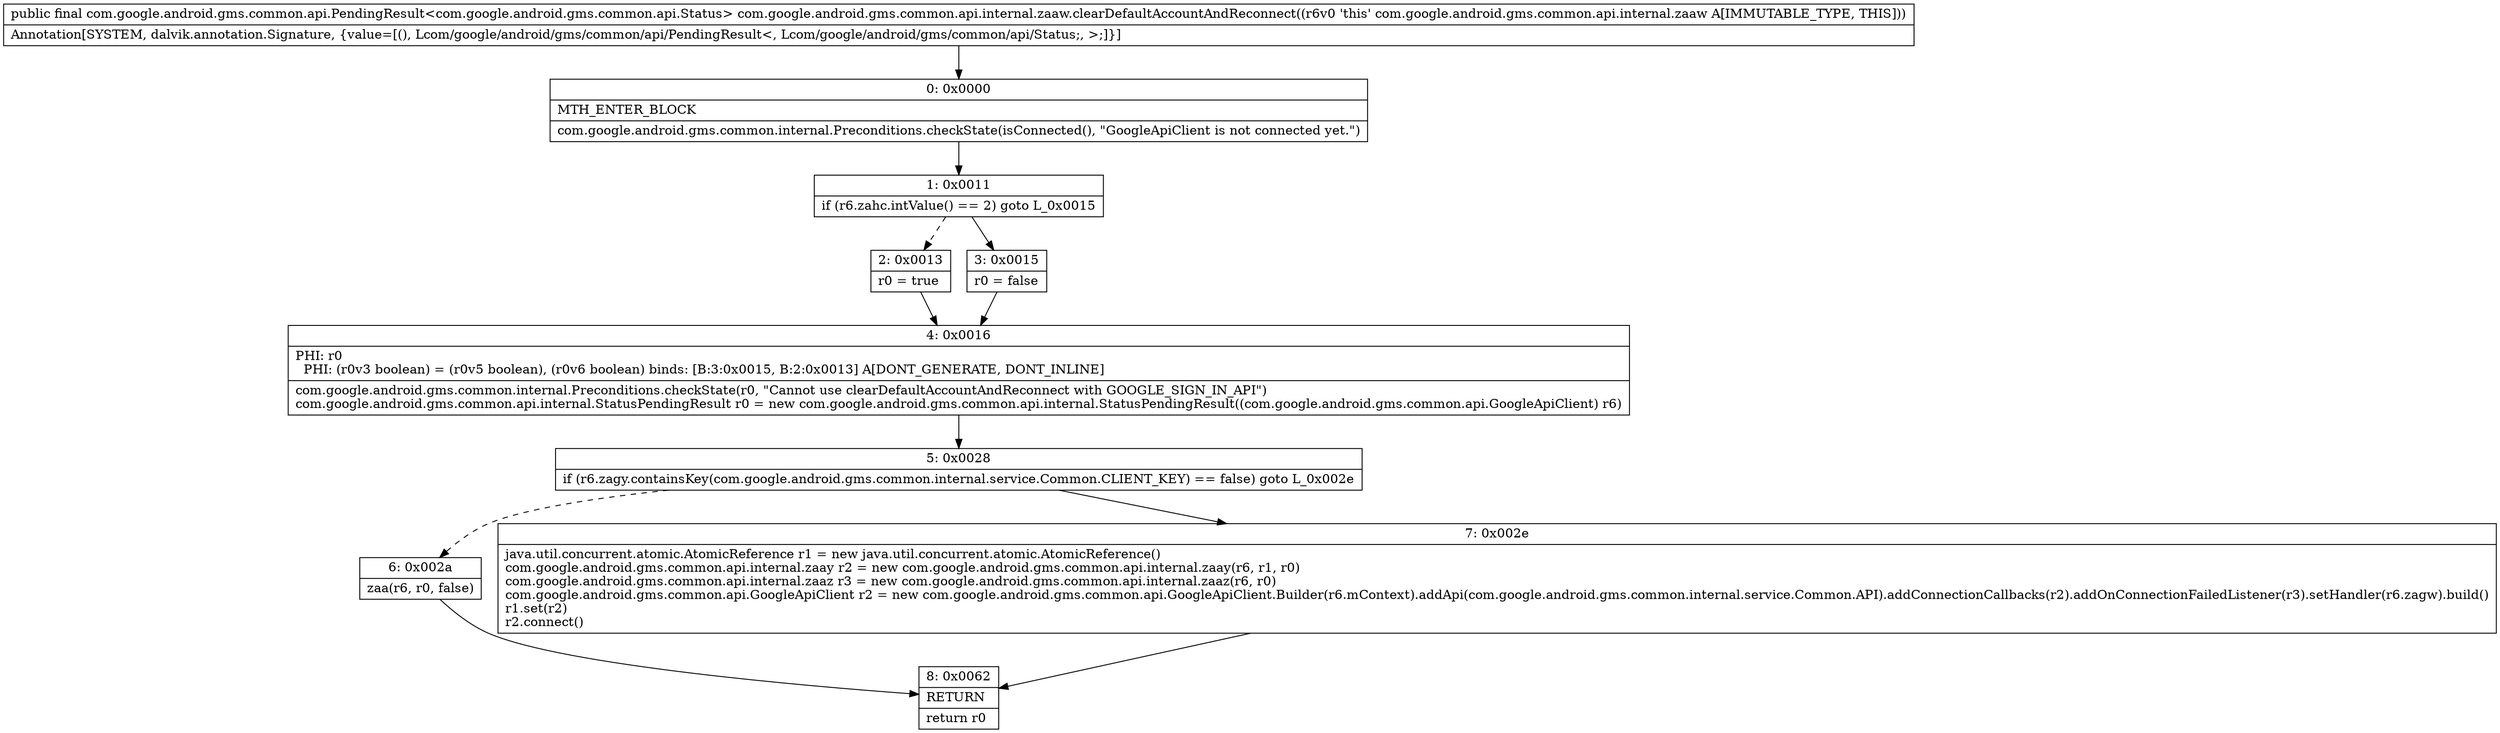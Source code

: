 digraph "CFG forcom.google.android.gms.common.api.internal.zaaw.clearDefaultAccountAndReconnect()Lcom\/google\/android\/gms\/common\/api\/PendingResult;" {
Node_0 [shape=record,label="{0\:\ 0x0000|MTH_ENTER_BLOCK\l|com.google.android.gms.common.internal.Preconditions.checkState(isConnected(), \"GoogleApiClient is not connected yet.\")\l}"];
Node_1 [shape=record,label="{1\:\ 0x0011|if (r6.zahc.intValue() == 2) goto L_0x0015\l}"];
Node_2 [shape=record,label="{2\:\ 0x0013|r0 = true\l}"];
Node_3 [shape=record,label="{3\:\ 0x0015|r0 = false\l}"];
Node_4 [shape=record,label="{4\:\ 0x0016|PHI: r0 \l  PHI: (r0v3 boolean) = (r0v5 boolean), (r0v6 boolean) binds: [B:3:0x0015, B:2:0x0013] A[DONT_GENERATE, DONT_INLINE]\l|com.google.android.gms.common.internal.Preconditions.checkState(r0, \"Cannot use clearDefaultAccountAndReconnect with GOOGLE_SIGN_IN_API\")\lcom.google.android.gms.common.api.internal.StatusPendingResult r0 = new com.google.android.gms.common.api.internal.StatusPendingResult((com.google.android.gms.common.api.GoogleApiClient) r6)\l}"];
Node_5 [shape=record,label="{5\:\ 0x0028|if (r6.zagy.containsKey(com.google.android.gms.common.internal.service.Common.CLIENT_KEY) == false) goto L_0x002e\l}"];
Node_6 [shape=record,label="{6\:\ 0x002a|zaa(r6, r0, false)\l}"];
Node_7 [shape=record,label="{7\:\ 0x002e|java.util.concurrent.atomic.AtomicReference r1 = new java.util.concurrent.atomic.AtomicReference()\lcom.google.android.gms.common.api.internal.zaay r2 = new com.google.android.gms.common.api.internal.zaay(r6, r1, r0)\lcom.google.android.gms.common.api.internal.zaaz r3 = new com.google.android.gms.common.api.internal.zaaz(r6, r0)\lcom.google.android.gms.common.api.GoogleApiClient r2 = new com.google.android.gms.common.api.GoogleApiClient.Builder(r6.mContext).addApi(com.google.android.gms.common.internal.service.Common.API).addConnectionCallbacks(r2).addOnConnectionFailedListener(r3).setHandler(r6.zagw).build()\lr1.set(r2)\lr2.connect()\l}"];
Node_8 [shape=record,label="{8\:\ 0x0062|RETURN\l|return r0\l}"];
MethodNode[shape=record,label="{public final com.google.android.gms.common.api.PendingResult\<com.google.android.gms.common.api.Status\> com.google.android.gms.common.api.internal.zaaw.clearDefaultAccountAndReconnect((r6v0 'this' com.google.android.gms.common.api.internal.zaaw A[IMMUTABLE_TYPE, THIS]))  | Annotation[SYSTEM, dalvik.annotation.Signature, \{value=[(), Lcom\/google\/android\/gms\/common\/api\/PendingResult\<, Lcom\/google\/android\/gms\/common\/api\/Status;, \>;]\}]\l}"];
MethodNode -> Node_0;
Node_0 -> Node_1;
Node_1 -> Node_2[style=dashed];
Node_1 -> Node_3;
Node_2 -> Node_4;
Node_3 -> Node_4;
Node_4 -> Node_5;
Node_5 -> Node_6[style=dashed];
Node_5 -> Node_7;
Node_6 -> Node_8;
Node_7 -> Node_8;
}

